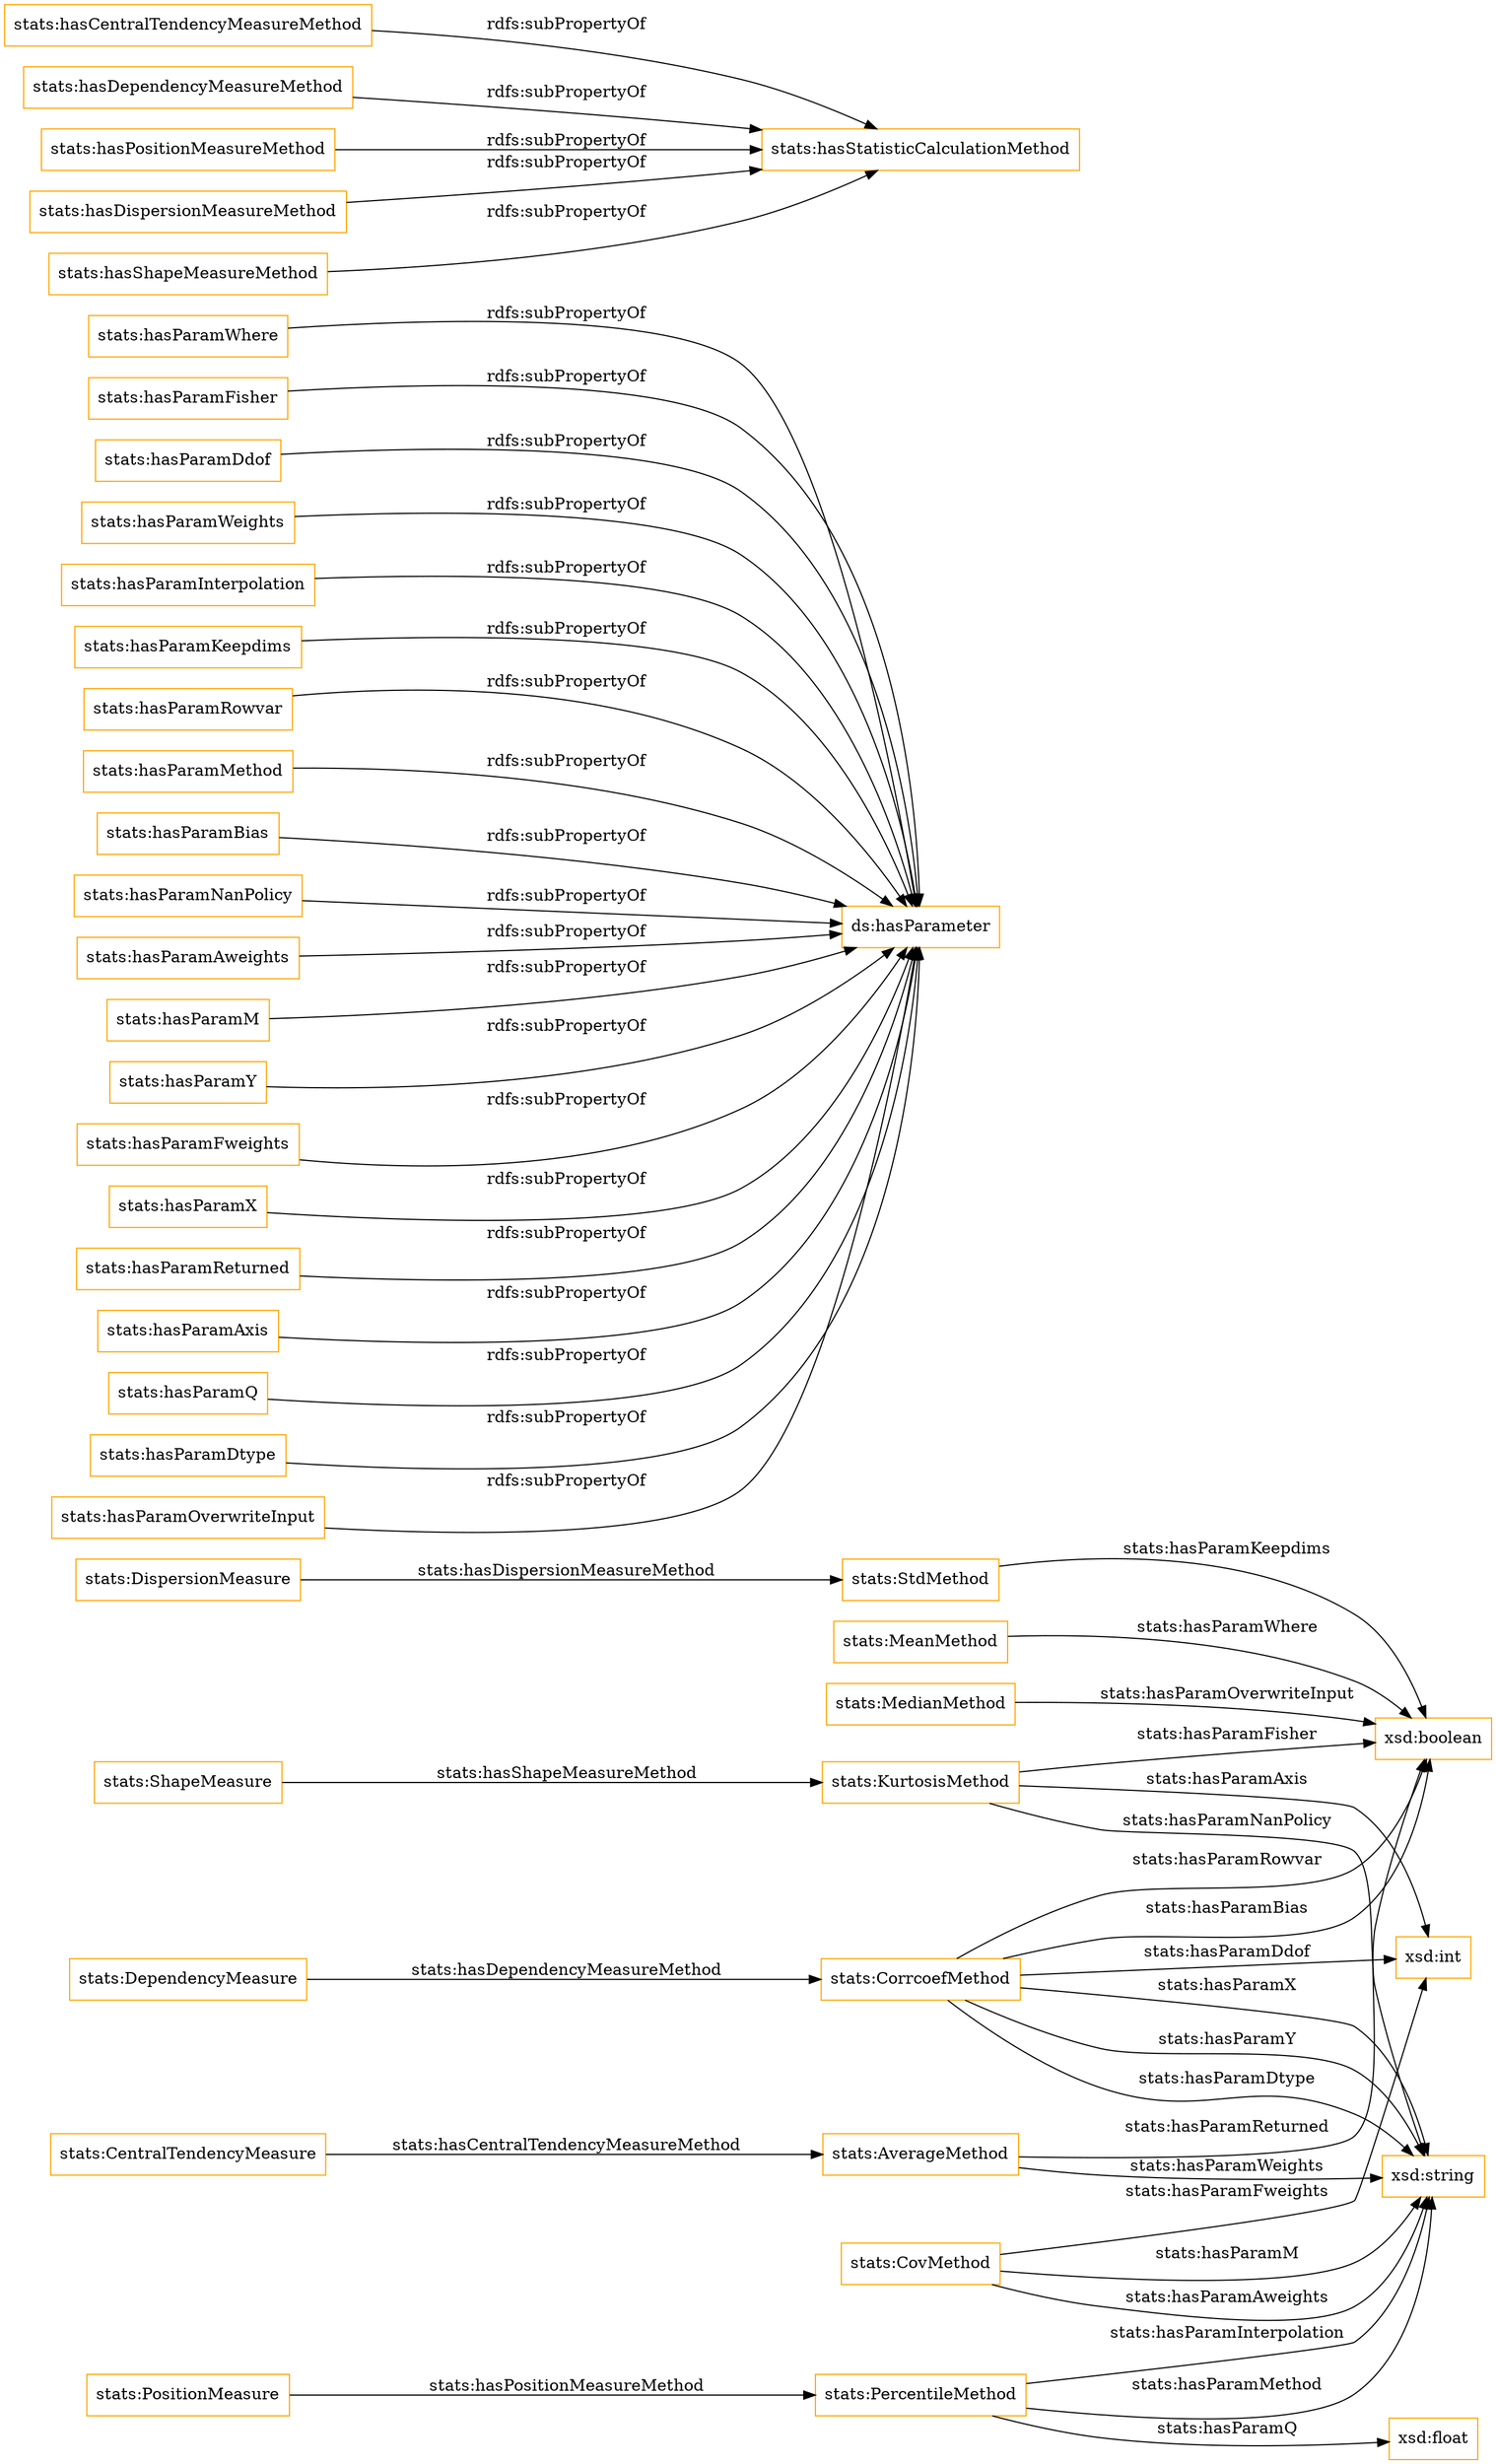 digraph ar2dtool_diagram { 
rankdir=LR;
size="1501"
node [shape = rectangle, color="orange"]; "stats:KurtosisMethod" "stats:MedianMethod" "stats:CovMethod" "stats:AverageMethod" "stats:PercentileMethod" "stats:StdMethod" "stats:MeanMethod" "stats:CorrcoefMethod" ; /*classes style*/
	"stats:hasParamWhere" -> "ds:hasParameter" [ label = "rdfs:subPropertyOf" ];
	"stats:hasCentralTendencyMeasureMethod" -> "stats:hasStatisticCalculationMethod" [ label = "rdfs:subPropertyOf" ];
	"stats:hasDependencyMeasureMethod" -> "stats:hasStatisticCalculationMethod" [ label = "rdfs:subPropertyOf" ];
	"stats:hasParamFisher" -> "ds:hasParameter" [ label = "rdfs:subPropertyOf" ];
	"stats:hasParamDdof" -> "ds:hasParameter" [ label = "rdfs:subPropertyOf" ];
	"stats:hasParamWeights" -> "ds:hasParameter" [ label = "rdfs:subPropertyOf" ];
	"stats:hasPositionMeasureMethod" -> "stats:hasStatisticCalculationMethod" [ label = "rdfs:subPropertyOf" ];
	"stats:hasParamInterpolation" -> "ds:hasParameter" [ label = "rdfs:subPropertyOf" ];
	"stats:hasParamKeepdims" -> "ds:hasParameter" [ label = "rdfs:subPropertyOf" ];
	"stats:hasParamRowvar" -> "ds:hasParameter" [ label = "rdfs:subPropertyOf" ];
	"stats:hasParamMethod" -> "ds:hasParameter" [ label = "rdfs:subPropertyOf" ];
	"stats:hasParamBias" -> "ds:hasParameter" [ label = "rdfs:subPropertyOf" ];
	"stats:hasParamNanPolicy" -> "ds:hasParameter" [ label = "rdfs:subPropertyOf" ];
	"stats:hasDispersionMeasureMethod" -> "stats:hasStatisticCalculationMethod" [ label = "rdfs:subPropertyOf" ];
	"stats:hasParamAweights" -> "ds:hasParameter" [ label = "rdfs:subPropertyOf" ];
	"stats:hasParamM" -> "ds:hasParameter" [ label = "rdfs:subPropertyOf" ];
	"stats:hasParamY" -> "ds:hasParameter" [ label = "rdfs:subPropertyOf" ];
	"stats:hasParamFweights" -> "ds:hasParameter" [ label = "rdfs:subPropertyOf" ];
	"stats:hasParamX" -> "ds:hasParameter" [ label = "rdfs:subPropertyOf" ];
	"stats:hasShapeMeasureMethod" -> "stats:hasStatisticCalculationMethod" [ label = "rdfs:subPropertyOf" ];
	"stats:hasParamReturned" -> "ds:hasParameter" [ label = "rdfs:subPropertyOf" ];
	"stats:hasParamAxis" -> "ds:hasParameter" [ label = "rdfs:subPropertyOf" ];
	"stats:hasParamQ" -> "ds:hasParameter" [ label = "rdfs:subPropertyOf" ];
	"stats:hasParamDtype" -> "ds:hasParameter" [ label = "rdfs:subPropertyOf" ];
	"stats:hasParamOverwriteInput" -> "ds:hasParameter" [ label = "rdfs:subPropertyOf" ];
	"stats:ShapeMeasure" -> "stats:KurtosisMethod" [ label = "stats:hasShapeMeasureMethod" ];
	"stats:MeanMethod" -> "xsd:boolean" [ label = "stats:hasParamWhere" ];
	"stats:MedianMethod" -> "xsd:boolean" [ label = "stats:hasParamOverwriteInput" ];
	"stats:KurtosisMethod" -> "xsd:int" [ label = "stats:hasParamAxis" ];
	"stats:PercentileMethod" -> "xsd:float" [ label = "stats:hasParamQ" ];
	"stats:PercentileMethod" -> "xsd:string" [ label = "stats:hasParamMethod" ];
	"stats:CorrcoefMethod" -> "xsd:string" [ label = "stats:hasParamX" ];
	"stats:CorrcoefMethod" -> "xsd:int" [ label = "stats:hasParamDdof" ];
	"stats:CorrcoefMethod" -> "xsd:string" [ label = "stats:hasParamDtype" ];
	"stats:AverageMethod" -> "xsd:boolean" [ label = "stats:hasParamReturned" ];
	"stats:DependencyMeasure" -> "stats:CorrcoefMethod" [ label = "stats:hasDependencyMeasureMethod" ];
	"stats:CorrcoefMethod" -> "xsd:string" [ label = "stats:hasParamY" ];
	"stats:AverageMethod" -> "xsd:string" [ label = "stats:hasParamWeights" ];
	"stats:CorrcoefMethod" -> "xsd:boolean" [ label = "stats:hasParamRowvar" ];
	"stats:CovMethod" -> "xsd:string" [ label = "stats:hasParamAweights" ];
	"stats:StdMethod" -> "xsd:boolean" [ label = "stats:hasParamKeepdims" ];
	"stats:PositionMeasure" -> "stats:PercentileMethod" [ label = "stats:hasPositionMeasureMethod" ];
	"stats:CovMethod" -> "xsd:string" [ label = "stats:hasParamM" ];
	"stats:KurtosisMethod" -> "xsd:string" [ label = "stats:hasParamNanPolicy" ];
	"stats:CovMethod" -> "xsd:int" [ label = "stats:hasParamFweights" ];
	"stats:CorrcoefMethod" -> "xsd:boolean" [ label = "stats:hasParamBias" ];
	"stats:DispersionMeasure" -> "stats:StdMethod" [ label = "stats:hasDispersionMeasureMethod" ];
	"stats:PercentileMethod" -> "xsd:string" [ label = "stats:hasParamInterpolation" ];
	"stats:CentralTendencyMeasure" -> "stats:AverageMethod" [ label = "stats:hasCentralTendencyMeasureMethod" ];
	"stats:KurtosisMethod" -> "xsd:boolean" [ label = "stats:hasParamFisher" ];

}

